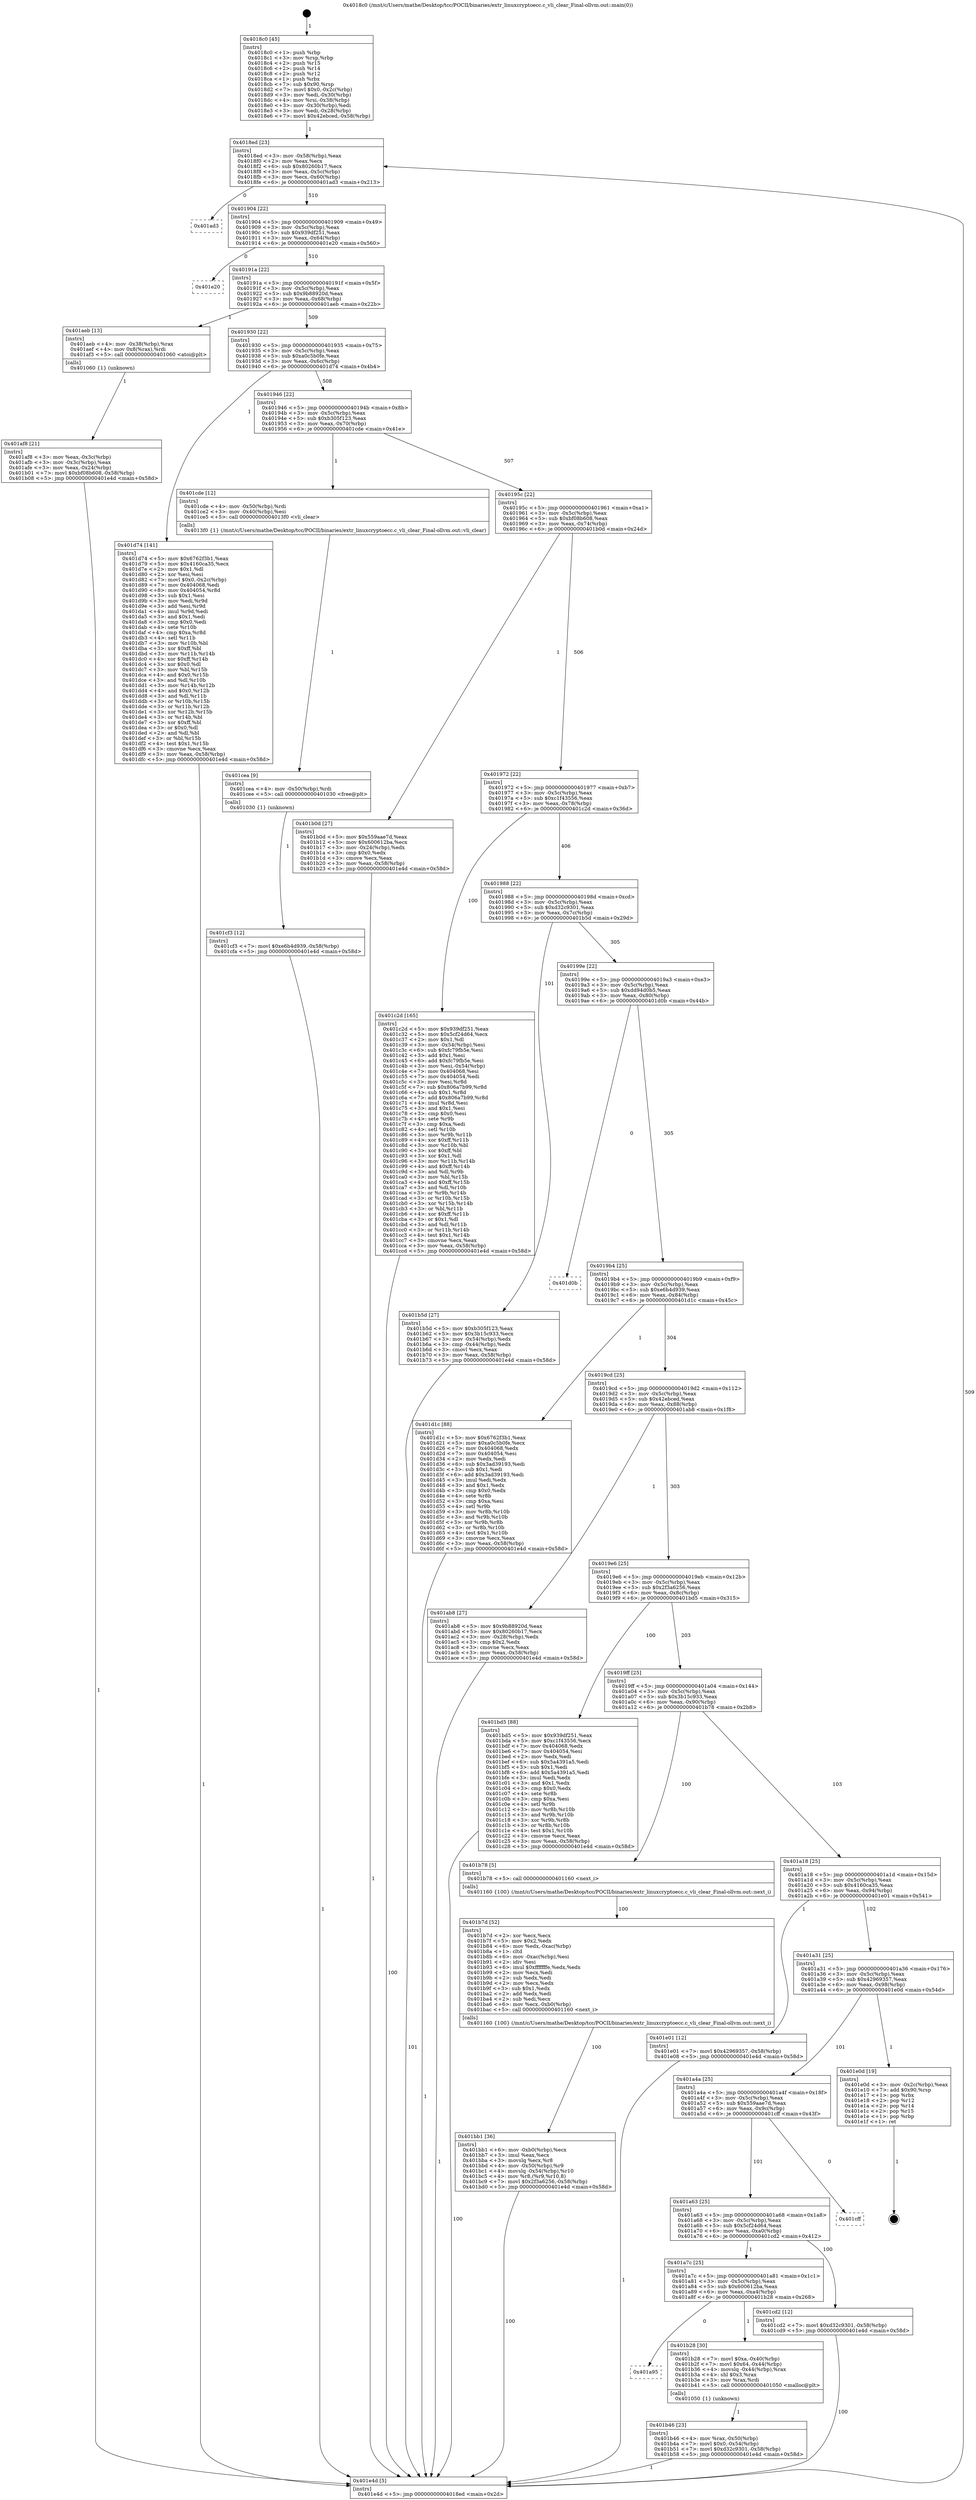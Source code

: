 digraph "0x4018c0" {
  label = "0x4018c0 (/mnt/c/Users/mathe/Desktop/tcc/POCII/binaries/extr_linuxcryptoecc.c_vli_clear_Final-ollvm.out::main(0))"
  labelloc = "t"
  node[shape=record]

  Entry [label="",width=0.3,height=0.3,shape=circle,fillcolor=black,style=filled]
  "0x4018ed" [label="{
     0x4018ed [23]\l
     | [instrs]\l
     &nbsp;&nbsp;0x4018ed \<+3\>: mov -0x58(%rbp),%eax\l
     &nbsp;&nbsp;0x4018f0 \<+2\>: mov %eax,%ecx\l
     &nbsp;&nbsp;0x4018f2 \<+6\>: sub $0x80260b17,%ecx\l
     &nbsp;&nbsp;0x4018f8 \<+3\>: mov %eax,-0x5c(%rbp)\l
     &nbsp;&nbsp;0x4018fb \<+3\>: mov %ecx,-0x60(%rbp)\l
     &nbsp;&nbsp;0x4018fe \<+6\>: je 0000000000401ad3 \<main+0x213\>\l
  }"]
  "0x401ad3" [label="{
     0x401ad3\l
  }", style=dashed]
  "0x401904" [label="{
     0x401904 [22]\l
     | [instrs]\l
     &nbsp;&nbsp;0x401904 \<+5\>: jmp 0000000000401909 \<main+0x49\>\l
     &nbsp;&nbsp;0x401909 \<+3\>: mov -0x5c(%rbp),%eax\l
     &nbsp;&nbsp;0x40190c \<+5\>: sub $0x939df251,%eax\l
     &nbsp;&nbsp;0x401911 \<+3\>: mov %eax,-0x64(%rbp)\l
     &nbsp;&nbsp;0x401914 \<+6\>: je 0000000000401e20 \<main+0x560\>\l
  }"]
  Exit [label="",width=0.3,height=0.3,shape=circle,fillcolor=black,style=filled,peripheries=2]
  "0x401e20" [label="{
     0x401e20\l
  }", style=dashed]
  "0x40191a" [label="{
     0x40191a [22]\l
     | [instrs]\l
     &nbsp;&nbsp;0x40191a \<+5\>: jmp 000000000040191f \<main+0x5f\>\l
     &nbsp;&nbsp;0x40191f \<+3\>: mov -0x5c(%rbp),%eax\l
     &nbsp;&nbsp;0x401922 \<+5\>: sub $0x9b88920d,%eax\l
     &nbsp;&nbsp;0x401927 \<+3\>: mov %eax,-0x68(%rbp)\l
     &nbsp;&nbsp;0x40192a \<+6\>: je 0000000000401aeb \<main+0x22b\>\l
  }"]
  "0x401cf3" [label="{
     0x401cf3 [12]\l
     | [instrs]\l
     &nbsp;&nbsp;0x401cf3 \<+7\>: movl $0xe6b4d939,-0x58(%rbp)\l
     &nbsp;&nbsp;0x401cfa \<+5\>: jmp 0000000000401e4d \<main+0x58d\>\l
  }"]
  "0x401aeb" [label="{
     0x401aeb [13]\l
     | [instrs]\l
     &nbsp;&nbsp;0x401aeb \<+4\>: mov -0x38(%rbp),%rax\l
     &nbsp;&nbsp;0x401aef \<+4\>: mov 0x8(%rax),%rdi\l
     &nbsp;&nbsp;0x401af3 \<+5\>: call 0000000000401060 \<atoi@plt\>\l
     | [calls]\l
     &nbsp;&nbsp;0x401060 \{1\} (unknown)\l
  }"]
  "0x401930" [label="{
     0x401930 [22]\l
     | [instrs]\l
     &nbsp;&nbsp;0x401930 \<+5\>: jmp 0000000000401935 \<main+0x75\>\l
     &nbsp;&nbsp;0x401935 \<+3\>: mov -0x5c(%rbp),%eax\l
     &nbsp;&nbsp;0x401938 \<+5\>: sub $0xa0c5b0fe,%eax\l
     &nbsp;&nbsp;0x40193d \<+3\>: mov %eax,-0x6c(%rbp)\l
     &nbsp;&nbsp;0x401940 \<+6\>: je 0000000000401d74 \<main+0x4b4\>\l
  }"]
  "0x401cea" [label="{
     0x401cea [9]\l
     | [instrs]\l
     &nbsp;&nbsp;0x401cea \<+4\>: mov -0x50(%rbp),%rdi\l
     &nbsp;&nbsp;0x401cee \<+5\>: call 0000000000401030 \<free@plt\>\l
     | [calls]\l
     &nbsp;&nbsp;0x401030 \{1\} (unknown)\l
  }"]
  "0x401d74" [label="{
     0x401d74 [141]\l
     | [instrs]\l
     &nbsp;&nbsp;0x401d74 \<+5\>: mov $0x6762f3b1,%eax\l
     &nbsp;&nbsp;0x401d79 \<+5\>: mov $0x4160ca35,%ecx\l
     &nbsp;&nbsp;0x401d7e \<+2\>: mov $0x1,%dl\l
     &nbsp;&nbsp;0x401d80 \<+2\>: xor %esi,%esi\l
     &nbsp;&nbsp;0x401d82 \<+7\>: movl $0x0,-0x2c(%rbp)\l
     &nbsp;&nbsp;0x401d89 \<+7\>: mov 0x404068,%edi\l
     &nbsp;&nbsp;0x401d90 \<+8\>: mov 0x404054,%r8d\l
     &nbsp;&nbsp;0x401d98 \<+3\>: sub $0x1,%esi\l
     &nbsp;&nbsp;0x401d9b \<+3\>: mov %edi,%r9d\l
     &nbsp;&nbsp;0x401d9e \<+3\>: add %esi,%r9d\l
     &nbsp;&nbsp;0x401da1 \<+4\>: imul %r9d,%edi\l
     &nbsp;&nbsp;0x401da5 \<+3\>: and $0x1,%edi\l
     &nbsp;&nbsp;0x401da8 \<+3\>: cmp $0x0,%edi\l
     &nbsp;&nbsp;0x401dab \<+4\>: sete %r10b\l
     &nbsp;&nbsp;0x401daf \<+4\>: cmp $0xa,%r8d\l
     &nbsp;&nbsp;0x401db3 \<+4\>: setl %r11b\l
     &nbsp;&nbsp;0x401db7 \<+3\>: mov %r10b,%bl\l
     &nbsp;&nbsp;0x401dba \<+3\>: xor $0xff,%bl\l
     &nbsp;&nbsp;0x401dbd \<+3\>: mov %r11b,%r14b\l
     &nbsp;&nbsp;0x401dc0 \<+4\>: xor $0xff,%r14b\l
     &nbsp;&nbsp;0x401dc4 \<+3\>: xor $0x0,%dl\l
     &nbsp;&nbsp;0x401dc7 \<+3\>: mov %bl,%r15b\l
     &nbsp;&nbsp;0x401dca \<+4\>: and $0x0,%r15b\l
     &nbsp;&nbsp;0x401dce \<+3\>: and %dl,%r10b\l
     &nbsp;&nbsp;0x401dd1 \<+3\>: mov %r14b,%r12b\l
     &nbsp;&nbsp;0x401dd4 \<+4\>: and $0x0,%r12b\l
     &nbsp;&nbsp;0x401dd8 \<+3\>: and %dl,%r11b\l
     &nbsp;&nbsp;0x401ddb \<+3\>: or %r10b,%r15b\l
     &nbsp;&nbsp;0x401dde \<+3\>: or %r11b,%r12b\l
     &nbsp;&nbsp;0x401de1 \<+3\>: xor %r12b,%r15b\l
     &nbsp;&nbsp;0x401de4 \<+3\>: or %r14b,%bl\l
     &nbsp;&nbsp;0x401de7 \<+3\>: xor $0xff,%bl\l
     &nbsp;&nbsp;0x401dea \<+3\>: or $0x0,%dl\l
     &nbsp;&nbsp;0x401ded \<+2\>: and %dl,%bl\l
     &nbsp;&nbsp;0x401def \<+3\>: or %bl,%r15b\l
     &nbsp;&nbsp;0x401df2 \<+4\>: test $0x1,%r15b\l
     &nbsp;&nbsp;0x401df6 \<+3\>: cmovne %ecx,%eax\l
     &nbsp;&nbsp;0x401df9 \<+3\>: mov %eax,-0x58(%rbp)\l
     &nbsp;&nbsp;0x401dfc \<+5\>: jmp 0000000000401e4d \<main+0x58d\>\l
  }"]
  "0x401946" [label="{
     0x401946 [22]\l
     | [instrs]\l
     &nbsp;&nbsp;0x401946 \<+5\>: jmp 000000000040194b \<main+0x8b\>\l
     &nbsp;&nbsp;0x40194b \<+3\>: mov -0x5c(%rbp),%eax\l
     &nbsp;&nbsp;0x40194e \<+5\>: sub $0xb305f123,%eax\l
     &nbsp;&nbsp;0x401953 \<+3\>: mov %eax,-0x70(%rbp)\l
     &nbsp;&nbsp;0x401956 \<+6\>: je 0000000000401cde \<main+0x41e\>\l
  }"]
  "0x401bb1" [label="{
     0x401bb1 [36]\l
     | [instrs]\l
     &nbsp;&nbsp;0x401bb1 \<+6\>: mov -0xb0(%rbp),%ecx\l
     &nbsp;&nbsp;0x401bb7 \<+3\>: imul %eax,%ecx\l
     &nbsp;&nbsp;0x401bba \<+3\>: movslq %ecx,%r8\l
     &nbsp;&nbsp;0x401bbd \<+4\>: mov -0x50(%rbp),%r9\l
     &nbsp;&nbsp;0x401bc1 \<+4\>: movslq -0x54(%rbp),%r10\l
     &nbsp;&nbsp;0x401bc5 \<+4\>: mov %r8,(%r9,%r10,8)\l
     &nbsp;&nbsp;0x401bc9 \<+7\>: movl $0x2f3a6256,-0x58(%rbp)\l
     &nbsp;&nbsp;0x401bd0 \<+5\>: jmp 0000000000401e4d \<main+0x58d\>\l
  }"]
  "0x401cde" [label="{
     0x401cde [12]\l
     | [instrs]\l
     &nbsp;&nbsp;0x401cde \<+4\>: mov -0x50(%rbp),%rdi\l
     &nbsp;&nbsp;0x401ce2 \<+3\>: mov -0x40(%rbp),%esi\l
     &nbsp;&nbsp;0x401ce5 \<+5\>: call 00000000004013f0 \<vli_clear\>\l
     | [calls]\l
     &nbsp;&nbsp;0x4013f0 \{1\} (/mnt/c/Users/mathe/Desktop/tcc/POCII/binaries/extr_linuxcryptoecc.c_vli_clear_Final-ollvm.out::vli_clear)\l
  }"]
  "0x40195c" [label="{
     0x40195c [22]\l
     | [instrs]\l
     &nbsp;&nbsp;0x40195c \<+5\>: jmp 0000000000401961 \<main+0xa1\>\l
     &nbsp;&nbsp;0x401961 \<+3\>: mov -0x5c(%rbp),%eax\l
     &nbsp;&nbsp;0x401964 \<+5\>: sub $0xbf08b608,%eax\l
     &nbsp;&nbsp;0x401969 \<+3\>: mov %eax,-0x74(%rbp)\l
     &nbsp;&nbsp;0x40196c \<+6\>: je 0000000000401b0d \<main+0x24d\>\l
  }"]
  "0x401b7d" [label="{
     0x401b7d [52]\l
     | [instrs]\l
     &nbsp;&nbsp;0x401b7d \<+2\>: xor %ecx,%ecx\l
     &nbsp;&nbsp;0x401b7f \<+5\>: mov $0x2,%edx\l
     &nbsp;&nbsp;0x401b84 \<+6\>: mov %edx,-0xac(%rbp)\l
     &nbsp;&nbsp;0x401b8a \<+1\>: cltd\l
     &nbsp;&nbsp;0x401b8b \<+6\>: mov -0xac(%rbp),%esi\l
     &nbsp;&nbsp;0x401b91 \<+2\>: idiv %esi\l
     &nbsp;&nbsp;0x401b93 \<+6\>: imul $0xfffffffe,%edx,%edx\l
     &nbsp;&nbsp;0x401b99 \<+2\>: mov %ecx,%edi\l
     &nbsp;&nbsp;0x401b9b \<+2\>: sub %edx,%edi\l
     &nbsp;&nbsp;0x401b9d \<+2\>: mov %ecx,%edx\l
     &nbsp;&nbsp;0x401b9f \<+3\>: sub $0x1,%edx\l
     &nbsp;&nbsp;0x401ba2 \<+2\>: add %edx,%edi\l
     &nbsp;&nbsp;0x401ba4 \<+2\>: sub %edi,%ecx\l
     &nbsp;&nbsp;0x401ba6 \<+6\>: mov %ecx,-0xb0(%rbp)\l
     &nbsp;&nbsp;0x401bac \<+5\>: call 0000000000401160 \<next_i\>\l
     | [calls]\l
     &nbsp;&nbsp;0x401160 \{100\} (/mnt/c/Users/mathe/Desktop/tcc/POCII/binaries/extr_linuxcryptoecc.c_vli_clear_Final-ollvm.out::next_i)\l
  }"]
  "0x401b0d" [label="{
     0x401b0d [27]\l
     | [instrs]\l
     &nbsp;&nbsp;0x401b0d \<+5\>: mov $0x559aae7d,%eax\l
     &nbsp;&nbsp;0x401b12 \<+5\>: mov $0x600612ba,%ecx\l
     &nbsp;&nbsp;0x401b17 \<+3\>: mov -0x24(%rbp),%edx\l
     &nbsp;&nbsp;0x401b1a \<+3\>: cmp $0x0,%edx\l
     &nbsp;&nbsp;0x401b1d \<+3\>: cmove %ecx,%eax\l
     &nbsp;&nbsp;0x401b20 \<+3\>: mov %eax,-0x58(%rbp)\l
     &nbsp;&nbsp;0x401b23 \<+5\>: jmp 0000000000401e4d \<main+0x58d\>\l
  }"]
  "0x401972" [label="{
     0x401972 [22]\l
     | [instrs]\l
     &nbsp;&nbsp;0x401972 \<+5\>: jmp 0000000000401977 \<main+0xb7\>\l
     &nbsp;&nbsp;0x401977 \<+3\>: mov -0x5c(%rbp),%eax\l
     &nbsp;&nbsp;0x40197a \<+5\>: sub $0xc1f43556,%eax\l
     &nbsp;&nbsp;0x40197f \<+3\>: mov %eax,-0x78(%rbp)\l
     &nbsp;&nbsp;0x401982 \<+6\>: je 0000000000401c2d \<main+0x36d\>\l
  }"]
  "0x401b46" [label="{
     0x401b46 [23]\l
     | [instrs]\l
     &nbsp;&nbsp;0x401b46 \<+4\>: mov %rax,-0x50(%rbp)\l
     &nbsp;&nbsp;0x401b4a \<+7\>: movl $0x0,-0x54(%rbp)\l
     &nbsp;&nbsp;0x401b51 \<+7\>: movl $0xd32c9301,-0x58(%rbp)\l
     &nbsp;&nbsp;0x401b58 \<+5\>: jmp 0000000000401e4d \<main+0x58d\>\l
  }"]
  "0x401c2d" [label="{
     0x401c2d [165]\l
     | [instrs]\l
     &nbsp;&nbsp;0x401c2d \<+5\>: mov $0x939df251,%eax\l
     &nbsp;&nbsp;0x401c32 \<+5\>: mov $0x5cf24d64,%ecx\l
     &nbsp;&nbsp;0x401c37 \<+2\>: mov $0x1,%dl\l
     &nbsp;&nbsp;0x401c39 \<+3\>: mov -0x54(%rbp),%esi\l
     &nbsp;&nbsp;0x401c3c \<+6\>: sub $0xfc79fb5e,%esi\l
     &nbsp;&nbsp;0x401c42 \<+3\>: add $0x1,%esi\l
     &nbsp;&nbsp;0x401c45 \<+6\>: add $0xfc79fb5e,%esi\l
     &nbsp;&nbsp;0x401c4b \<+3\>: mov %esi,-0x54(%rbp)\l
     &nbsp;&nbsp;0x401c4e \<+7\>: mov 0x404068,%esi\l
     &nbsp;&nbsp;0x401c55 \<+7\>: mov 0x404054,%edi\l
     &nbsp;&nbsp;0x401c5c \<+3\>: mov %esi,%r8d\l
     &nbsp;&nbsp;0x401c5f \<+7\>: sub $0x806a7b99,%r8d\l
     &nbsp;&nbsp;0x401c66 \<+4\>: sub $0x1,%r8d\l
     &nbsp;&nbsp;0x401c6a \<+7\>: add $0x806a7b99,%r8d\l
     &nbsp;&nbsp;0x401c71 \<+4\>: imul %r8d,%esi\l
     &nbsp;&nbsp;0x401c75 \<+3\>: and $0x1,%esi\l
     &nbsp;&nbsp;0x401c78 \<+3\>: cmp $0x0,%esi\l
     &nbsp;&nbsp;0x401c7b \<+4\>: sete %r9b\l
     &nbsp;&nbsp;0x401c7f \<+3\>: cmp $0xa,%edi\l
     &nbsp;&nbsp;0x401c82 \<+4\>: setl %r10b\l
     &nbsp;&nbsp;0x401c86 \<+3\>: mov %r9b,%r11b\l
     &nbsp;&nbsp;0x401c89 \<+4\>: xor $0xff,%r11b\l
     &nbsp;&nbsp;0x401c8d \<+3\>: mov %r10b,%bl\l
     &nbsp;&nbsp;0x401c90 \<+3\>: xor $0xff,%bl\l
     &nbsp;&nbsp;0x401c93 \<+3\>: xor $0x1,%dl\l
     &nbsp;&nbsp;0x401c96 \<+3\>: mov %r11b,%r14b\l
     &nbsp;&nbsp;0x401c99 \<+4\>: and $0xff,%r14b\l
     &nbsp;&nbsp;0x401c9d \<+3\>: and %dl,%r9b\l
     &nbsp;&nbsp;0x401ca0 \<+3\>: mov %bl,%r15b\l
     &nbsp;&nbsp;0x401ca3 \<+4\>: and $0xff,%r15b\l
     &nbsp;&nbsp;0x401ca7 \<+3\>: and %dl,%r10b\l
     &nbsp;&nbsp;0x401caa \<+3\>: or %r9b,%r14b\l
     &nbsp;&nbsp;0x401cad \<+3\>: or %r10b,%r15b\l
     &nbsp;&nbsp;0x401cb0 \<+3\>: xor %r15b,%r14b\l
     &nbsp;&nbsp;0x401cb3 \<+3\>: or %bl,%r11b\l
     &nbsp;&nbsp;0x401cb6 \<+4\>: xor $0xff,%r11b\l
     &nbsp;&nbsp;0x401cba \<+3\>: or $0x1,%dl\l
     &nbsp;&nbsp;0x401cbd \<+3\>: and %dl,%r11b\l
     &nbsp;&nbsp;0x401cc0 \<+3\>: or %r11b,%r14b\l
     &nbsp;&nbsp;0x401cc3 \<+4\>: test $0x1,%r14b\l
     &nbsp;&nbsp;0x401cc7 \<+3\>: cmovne %ecx,%eax\l
     &nbsp;&nbsp;0x401cca \<+3\>: mov %eax,-0x58(%rbp)\l
     &nbsp;&nbsp;0x401ccd \<+5\>: jmp 0000000000401e4d \<main+0x58d\>\l
  }"]
  "0x401988" [label="{
     0x401988 [22]\l
     | [instrs]\l
     &nbsp;&nbsp;0x401988 \<+5\>: jmp 000000000040198d \<main+0xcd\>\l
     &nbsp;&nbsp;0x40198d \<+3\>: mov -0x5c(%rbp),%eax\l
     &nbsp;&nbsp;0x401990 \<+5\>: sub $0xd32c9301,%eax\l
     &nbsp;&nbsp;0x401995 \<+3\>: mov %eax,-0x7c(%rbp)\l
     &nbsp;&nbsp;0x401998 \<+6\>: je 0000000000401b5d \<main+0x29d\>\l
  }"]
  "0x401a95" [label="{
     0x401a95\l
  }", style=dashed]
  "0x401b5d" [label="{
     0x401b5d [27]\l
     | [instrs]\l
     &nbsp;&nbsp;0x401b5d \<+5\>: mov $0xb305f123,%eax\l
     &nbsp;&nbsp;0x401b62 \<+5\>: mov $0x3b15c933,%ecx\l
     &nbsp;&nbsp;0x401b67 \<+3\>: mov -0x54(%rbp),%edx\l
     &nbsp;&nbsp;0x401b6a \<+3\>: cmp -0x44(%rbp),%edx\l
     &nbsp;&nbsp;0x401b6d \<+3\>: cmovl %ecx,%eax\l
     &nbsp;&nbsp;0x401b70 \<+3\>: mov %eax,-0x58(%rbp)\l
     &nbsp;&nbsp;0x401b73 \<+5\>: jmp 0000000000401e4d \<main+0x58d\>\l
  }"]
  "0x40199e" [label="{
     0x40199e [22]\l
     | [instrs]\l
     &nbsp;&nbsp;0x40199e \<+5\>: jmp 00000000004019a3 \<main+0xe3\>\l
     &nbsp;&nbsp;0x4019a3 \<+3\>: mov -0x5c(%rbp),%eax\l
     &nbsp;&nbsp;0x4019a6 \<+5\>: sub $0xdd94d0b5,%eax\l
     &nbsp;&nbsp;0x4019ab \<+3\>: mov %eax,-0x80(%rbp)\l
     &nbsp;&nbsp;0x4019ae \<+6\>: je 0000000000401d0b \<main+0x44b\>\l
  }"]
  "0x401b28" [label="{
     0x401b28 [30]\l
     | [instrs]\l
     &nbsp;&nbsp;0x401b28 \<+7\>: movl $0xa,-0x40(%rbp)\l
     &nbsp;&nbsp;0x401b2f \<+7\>: movl $0x64,-0x44(%rbp)\l
     &nbsp;&nbsp;0x401b36 \<+4\>: movslq -0x44(%rbp),%rax\l
     &nbsp;&nbsp;0x401b3a \<+4\>: shl $0x3,%rax\l
     &nbsp;&nbsp;0x401b3e \<+3\>: mov %rax,%rdi\l
     &nbsp;&nbsp;0x401b41 \<+5\>: call 0000000000401050 \<malloc@plt\>\l
     | [calls]\l
     &nbsp;&nbsp;0x401050 \{1\} (unknown)\l
  }"]
  "0x401d0b" [label="{
     0x401d0b\l
  }", style=dashed]
  "0x4019b4" [label="{
     0x4019b4 [25]\l
     | [instrs]\l
     &nbsp;&nbsp;0x4019b4 \<+5\>: jmp 00000000004019b9 \<main+0xf9\>\l
     &nbsp;&nbsp;0x4019b9 \<+3\>: mov -0x5c(%rbp),%eax\l
     &nbsp;&nbsp;0x4019bc \<+5\>: sub $0xe6b4d939,%eax\l
     &nbsp;&nbsp;0x4019c1 \<+6\>: mov %eax,-0x84(%rbp)\l
     &nbsp;&nbsp;0x4019c7 \<+6\>: je 0000000000401d1c \<main+0x45c\>\l
  }"]
  "0x401a7c" [label="{
     0x401a7c [25]\l
     | [instrs]\l
     &nbsp;&nbsp;0x401a7c \<+5\>: jmp 0000000000401a81 \<main+0x1c1\>\l
     &nbsp;&nbsp;0x401a81 \<+3\>: mov -0x5c(%rbp),%eax\l
     &nbsp;&nbsp;0x401a84 \<+5\>: sub $0x600612ba,%eax\l
     &nbsp;&nbsp;0x401a89 \<+6\>: mov %eax,-0xa4(%rbp)\l
     &nbsp;&nbsp;0x401a8f \<+6\>: je 0000000000401b28 \<main+0x268\>\l
  }"]
  "0x401d1c" [label="{
     0x401d1c [88]\l
     | [instrs]\l
     &nbsp;&nbsp;0x401d1c \<+5\>: mov $0x6762f3b1,%eax\l
     &nbsp;&nbsp;0x401d21 \<+5\>: mov $0xa0c5b0fe,%ecx\l
     &nbsp;&nbsp;0x401d26 \<+7\>: mov 0x404068,%edx\l
     &nbsp;&nbsp;0x401d2d \<+7\>: mov 0x404054,%esi\l
     &nbsp;&nbsp;0x401d34 \<+2\>: mov %edx,%edi\l
     &nbsp;&nbsp;0x401d36 \<+6\>: sub $0x3ad39193,%edi\l
     &nbsp;&nbsp;0x401d3c \<+3\>: sub $0x1,%edi\l
     &nbsp;&nbsp;0x401d3f \<+6\>: add $0x3ad39193,%edi\l
     &nbsp;&nbsp;0x401d45 \<+3\>: imul %edi,%edx\l
     &nbsp;&nbsp;0x401d48 \<+3\>: and $0x1,%edx\l
     &nbsp;&nbsp;0x401d4b \<+3\>: cmp $0x0,%edx\l
     &nbsp;&nbsp;0x401d4e \<+4\>: sete %r8b\l
     &nbsp;&nbsp;0x401d52 \<+3\>: cmp $0xa,%esi\l
     &nbsp;&nbsp;0x401d55 \<+4\>: setl %r9b\l
     &nbsp;&nbsp;0x401d59 \<+3\>: mov %r8b,%r10b\l
     &nbsp;&nbsp;0x401d5c \<+3\>: and %r9b,%r10b\l
     &nbsp;&nbsp;0x401d5f \<+3\>: xor %r9b,%r8b\l
     &nbsp;&nbsp;0x401d62 \<+3\>: or %r8b,%r10b\l
     &nbsp;&nbsp;0x401d65 \<+4\>: test $0x1,%r10b\l
     &nbsp;&nbsp;0x401d69 \<+3\>: cmovne %ecx,%eax\l
     &nbsp;&nbsp;0x401d6c \<+3\>: mov %eax,-0x58(%rbp)\l
     &nbsp;&nbsp;0x401d6f \<+5\>: jmp 0000000000401e4d \<main+0x58d\>\l
  }"]
  "0x4019cd" [label="{
     0x4019cd [25]\l
     | [instrs]\l
     &nbsp;&nbsp;0x4019cd \<+5\>: jmp 00000000004019d2 \<main+0x112\>\l
     &nbsp;&nbsp;0x4019d2 \<+3\>: mov -0x5c(%rbp),%eax\l
     &nbsp;&nbsp;0x4019d5 \<+5\>: sub $0x42ebced,%eax\l
     &nbsp;&nbsp;0x4019da \<+6\>: mov %eax,-0x88(%rbp)\l
     &nbsp;&nbsp;0x4019e0 \<+6\>: je 0000000000401ab8 \<main+0x1f8\>\l
  }"]
  "0x401cd2" [label="{
     0x401cd2 [12]\l
     | [instrs]\l
     &nbsp;&nbsp;0x401cd2 \<+7\>: movl $0xd32c9301,-0x58(%rbp)\l
     &nbsp;&nbsp;0x401cd9 \<+5\>: jmp 0000000000401e4d \<main+0x58d\>\l
  }"]
  "0x401ab8" [label="{
     0x401ab8 [27]\l
     | [instrs]\l
     &nbsp;&nbsp;0x401ab8 \<+5\>: mov $0x9b88920d,%eax\l
     &nbsp;&nbsp;0x401abd \<+5\>: mov $0x80260b17,%ecx\l
     &nbsp;&nbsp;0x401ac2 \<+3\>: mov -0x28(%rbp),%edx\l
     &nbsp;&nbsp;0x401ac5 \<+3\>: cmp $0x2,%edx\l
     &nbsp;&nbsp;0x401ac8 \<+3\>: cmovne %ecx,%eax\l
     &nbsp;&nbsp;0x401acb \<+3\>: mov %eax,-0x58(%rbp)\l
     &nbsp;&nbsp;0x401ace \<+5\>: jmp 0000000000401e4d \<main+0x58d\>\l
  }"]
  "0x4019e6" [label="{
     0x4019e6 [25]\l
     | [instrs]\l
     &nbsp;&nbsp;0x4019e6 \<+5\>: jmp 00000000004019eb \<main+0x12b\>\l
     &nbsp;&nbsp;0x4019eb \<+3\>: mov -0x5c(%rbp),%eax\l
     &nbsp;&nbsp;0x4019ee \<+5\>: sub $0x2f3a6256,%eax\l
     &nbsp;&nbsp;0x4019f3 \<+6\>: mov %eax,-0x8c(%rbp)\l
     &nbsp;&nbsp;0x4019f9 \<+6\>: je 0000000000401bd5 \<main+0x315\>\l
  }"]
  "0x401e4d" [label="{
     0x401e4d [5]\l
     | [instrs]\l
     &nbsp;&nbsp;0x401e4d \<+5\>: jmp 00000000004018ed \<main+0x2d\>\l
  }"]
  "0x4018c0" [label="{
     0x4018c0 [45]\l
     | [instrs]\l
     &nbsp;&nbsp;0x4018c0 \<+1\>: push %rbp\l
     &nbsp;&nbsp;0x4018c1 \<+3\>: mov %rsp,%rbp\l
     &nbsp;&nbsp;0x4018c4 \<+2\>: push %r15\l
     &nbsp;&nbsp;0x4018c6 \<+2\>: push %r14\l
     &nbsp;&nbsp;0x4018c8 \<+2\>: push %r12\l
     &nbsp;&nbsp;0x4018ca \<+1\>: push %rbx\l
     &nbsp;&nbsp;0x4018cb \<+7\>: sub $0x90,%rsp\l
     &nbsp;&nbsp;0x4018d2 \<+7\>: movl $0x0,-0x2c(%rbp)\l
     &nbsp;&nbsp;0x4018d9 \<+3\>: mov %edi,-0x30(%rbp)\l
     &nbsp;&nbsp;0x4018dc \<+4\>: mov %rsi,-0x38(%rbp)\l
     &nbsp;&nbsp;0x4018e0 \<+3\>: mov -0x30(%rbp),%edi\l
     &nbsp;&nbsp;0x4018e3 \<+3\>: mov %edi,-0x28(%rbp)\l
     &nbsp;&nbsp;0x4018e6 \<+7\>: movl $0x42ebced,-0x58(%rbp)\l
  }"]
  "0x401af8" [label="{
     0x401af8 [21]\l
     | [instrs]\l
     &nbsp;&nbsp;0x401af8 \<+3\>: mov %eax,-0x3c(%rbp)\l
     &nbsp;&nbsp;0x401afb \<+3\>: mov -0x3c(%rbp),%eax\l
     &nbsp;&nbsp;0x401afe \<+3\>: mov %eax,-0x24(%rbp)\l
     &nbsp;&nbsp;0x401b01 \<+7\>: movl $0xbf08b608,-0x58(%rbp)\l
     &nbsp;&nbsp;0x401b08 \<+5\>: jmp 0000000000401e4d \<main+0x58d\>\l
  }"]
  "0x401a63" [label="{
     0x401a63 [25]\l
     | [instrs]\l
     &nbsp;&nbsp;0x401a63 \<+5\>: jmp 0000000000401a68 \<main+0x1a8\>\l
     &nbsp;&nbsp;0x401a68 \<+3\>: mov -0x5c(%rbp),%eax\l
     &nbsp;&nbsp;0x401a6b \<+5\>: sub $0x5cf24d64,%eax\l
     &nbsp;&nbsp;0x401a70 \<+6\>: mov %eax,-0xa0(%rbp)\l
     &nbsp;&nbsp;0x401a76 \<+6\>: je 0000000000401cd2 \<main+0x412\>\l
  }"]
  "0x401bd5" [label="{
     0x401bd5 [88]\l
     | [instrs]\l
     &nbsp;&nbsp;0x401bd5 \<+5\>: mov $0x939df251,%eax\l
     &nbsp;&nbsp;0x401bda \<+5\>: mov $0xc1f43556,%ecx\l
     &nbsp;&nbsp;0x401bdf \<+7\>: mov 0x404068,%edx\l
     &nbsp;&nbsp;0x401be6 \<+7\>: mov 0x404054,%esi\l
     &nbsp;&nbsp;0x401bed \<+2\>: mov %edx,%edi\l
     &nbsp;&nbsp;0x401bef \<+6\>: sub $0x5a4391a5,%edi\l
     &nbsp;&nbsp;0x401bf5 \<+3\>: sub $0x1,%edi\l
     &nbsp;&nbsp;0x401bf8 \<+6\>: add $0x5a4391a5,%edi\l
     &nbsp;&nbsp;0x401bfe \<+3\>: imul %edi,%edx\l
     &nbsp;&nbsp;0x401c01 \<+3\>: and $0x1,%edx\l
     &nbsp;&nbsp;0x401c04 \<+3\>: cmp $0x0,%edx\l
     &nbsp;&nbsp;0x401c07 \<+4\>: sete %r8b\l
     &nbsp;&nbsp;0x401c0b \<+3\>: cmp $0xa,%esi\l
     &nbsp;&nbsp;0x401c0e \<+4\>: setl %r9b\l
     &nbsp;&nbsp;0x401c12 \<+3\>: mov %r8b,%r10b\l
     &nbsp;&nbsp;0x401c15 \<+3\>: and %r9b,%r10b\l
     &nbsp;&nbsp;0x401c18 \<+3\>: xor %r9b,%r8b\l
     &nbsp;&nbsp;0x401c1b \<+3\>: or %r8b,%r10b\l
     &nbsp;&nbsp;0x401c1e \<+4\>: test $0x1,%r10b\l
     &nbsp;&nbsp;0x401c22 \<+3\>: cmovne %ecx,%eax\l
     &nbsp;&nbsp;0x401c25 \<+3\>: mov %eax,-0x58(%rbp)\l
     &nbsp;&nbsp;0x401c28 \<+5\>: jmp 0000000000401e4d \<main+0x58d\>\l
  }"]
  "0x4019ff" [label="{
     0x4019ff [25]\l
     | [instrs]\l
     &nbsp;&nbsp;0x4019ff \<+5\>: jmp 0000000000401a04 \<main+0x144\>\l
     &nbsp;&nbsp;0x401a04 \<+3\>: mov -0x5c(%rbp),%eax\l
     &nbsp;&nbsp;0x401a07 \<+5\>: sub $0x3b15c933,%eax\l
     &nbsp;&nbsp;0x401a0c \<+6\>: mov %eax,-0x90(%rbp)\l
     &nbsp;&nbsp;0x401a12 \<+6\>: je 0000000000401b78 \<main+0x2b8\>\l
  }"]
  "0x401cff" [label="{
     0x401cff\l
  }", style=dashed]
  "0x401b78" [label="{
     0x401b78 [5]\l
     | [instrs]\l
     &nbsp;&nbsp;0x401b78 \<+5\>: call 0000000000401160 \<next_i\>\l
     | [calls]\l
     &nbsp;&nbsp;0x401160 \{100\} (/mnt/c/Users/mathe/Desktop/tcc/POCII/binaries/extr_linuxcryptoecc.c_vli_clear_Final-ollvm.out::next_i)\l
  }"]
  "0x401a18" [label="{
     0x401a18 [25]\l
     | [instrs]\l
     &nbsp;&nbsp;0x401a18 \<+5\>: jmp 0000000000401a1d \<main+0x15d\>\l
     &nbsp;&nbsp;0x401a1d \<+3\>: mov -0x5c(%rbp),%eax\l
     &nbsp;&nbsp;0x401a20 \<+5\>: sub $0x4160ca35,%eax\l
     &nbsp;&nbsp;0x401a25 \<+6\>: mov %eax,-0x94(%rbp)\l
     &nbsp;&nbsp;0x401a2b \<+6\>: je 0000000000401e01 \<main+0x541\>\l
  }"]
  "0x401a4a" [label="{
     0x401a4a [25]\l
     | [instrs]\l
     &nbsp;&nbsp;0x401a4a \<+5\>: jmp 0000000000401a4f \<main+0x18f\>\l
     &nbsp;&nbsp;0x401a4f \<+3\>: mov -0x5c(%rbp),%eax\l
     &nbsp;&nbsp;0x401a52 \<+5\>: sub $0x559aae7d,%eax\l
     &nbsp;&nbsp;0x401a57 \<+6\>: mov %eax,-0x9c(%rbp)\l
     &nbsp;&nbsp;0x401a5d \<+6\>: je 0000000000401cff \<main+0x43f\>\l
  }"]
  "0x401e01" [label="{
     0x401e01 [12]\l
     | [instrs]\l
     &nbsp;&nbsp;0x401e01 \<+7\>: movl $0x42969357,-0x58(%rbp)\l
     &nbsp;&nbsp;0x401e08 \<+5\>: jmp 0000000000401e4d \<main+0x58d\>\l
  }"]
  "0x401a31" [label="{
     0x401a31 [25]\l
     | [instrs]\l
     &nbsp;&nbsp;0x401a31 \<+5\>: jmp 0000000000401a36 \<main+0x176\>\l
     &nbsp;&nbsp;0x401a36 \<+3\>: mov -0x5c(%rbp),%eax\l
     &nbsp;&nbsp;0x401a39 \<+5\>: sub $0x42969357,%eax\l
     &nbsp;&nbsp;0x401a3e \<+6\>: mov %eax,-0x98(%rbp)\l
     &nbsp;&nbsp;0x401a44 \<+6\>: je 0000000000401e0d \<main+0x54d\>\l
  }"]
  "0x401e0d" [label="{
     0x401e0d [19]\l
     | [instrs]\l
     &nbsp;&nbsp;0x401e0d \<+3\>: mov -0x2c(%rbp),%eax\l
     &nbsp;&nbsp;0x401e10 \<+7\>: add $0x90,%rsp\l
     &nbsp;&nbsp;0x401e17 \<+1\>: pop %rbx\l
     &nbsp;&nbsp;0x401e18 \<+2\>: pop %r12\l
     &nbsp;&nbsp;0x401e1a \<+2\>: pop %r14\l
     &nbsp;&nbsp;0x401e1c \<+2\>: pop %r15\l
     &nbsp;&nbsp;0x401e1e \<+1\>: pop %rbp\l
     &nbsp;&nbsp;0x401e1f \<+1\>: ret\l
  }"]
  Entry -> "0x4018c0" [label=" 1"]
  "0x4018ed" -> "0x401ad3" [label=" 0"]
  "0x4018ed" -> "0x401904" [label=" 510"]
  "0x401e0d" -> Exit [label=" 1"]
  "0x401904" -> "0x401e20" [label=" 0"]
  "0x401904" -> "0x40191a" [label=" 510"]
  "0x401e01" -> "0x401e4d" [label=" 1"]
  "0x40191a" -> "0x401aeb" [label=" 1"]
  "0x40191a" -> "0x401930" [label=" 509"]
  "0x401d74" -> "0x401e4d" [label=" 1"]
  "0x401930" -> "0x401d74" [label=" 1"]
  "0x401930" -> "0x401946" [label=" 508"]
  "0x401d1c" -> "0x401e4d" [label=" 1"]
  "0x401946" -> "0x401cde" [label=" 1"]
  "0x401946" -> "0x40195c" [label=" 507"]
  "0x401cf3" -> "0x401e4d" [label=" 1"]
  "0x40195c" -> "0x401b0d" [label=" 1"]
  "0x40195c" -> "0x401972" [label=" 506"]
  "0x401cea" -> "0x401cf3" [label=" 1"]
  "0x401972" -> "0x401c2d" [label=" 100"]
  "0x401972" -> "0x401988" [label=" 406"]
  "0x401cde" -> "0x401cea" [label=" 1"]
  "0x401988" -> "0x401b5d" [label=" 101"]
  "0x401988" -> "0x40199e" [label=" 305"]
  "0x401cd2" -> "0x401e4d" [label=" 100"]
  "0x40199e" -> "0x401d0b" [label=" 0"]
  "0x40199e" -> "0x4019b4" [label=" 305"]
  "0x401c2d" -> "0x401e4d" [label=" 100"]
  "0x4019b4" -> "0x401d1c" [label=" 1"]
  "0x4019b4" -> "0x4019cd" [label=" 304"]
  "0x401bb1" -> "0x401e4d" [label=" 100"]
  "0x4019cd" -> "0x401ab8" [label=" 1"]
  "0x4019cd" -> "0x4019e6" [label=" 303"]
  "0x401ab8" -> "0x401e4d" [label=" 1"]
  "0x4018c0" -> "0x4018ed" [label=" 1"]
  "0x401e4d" -> "0x4018ed" [label=" 509"]
  "0x401aeb" -> "0x401af8" [label=" 1"]
  "0x401af8" -> "0x401e4d" [label=" 1"]
  "0x401b0d" -> "0x401e4d" [label=" 1"]
  "0x401b7d" -> "0x401bb1" [label=" 100"]
  "0x4019e6" -> "0x401bd5" [label=" 100"]
  "0x4019e6" -> "0x4019ff" [label=" 203"]
  "0x401b5d" -> "0x401e4d" [label=" 101"]
  "0x4019ff" -> "0x401b78" [label=" 100"]
  "0x4019ff" -> "0x401a18" [label=" 103"]
  "0x401b46" -> "0x401e4d" [label=" 1"]
  "0x401a18" -> "0x401e01" [label=" 1"]
  "0x401a18" -> "0x401a31" [label=" 102"]
  "0x401a7c" -> "0x401a95" [label=" 0"]
  "0x401a31" -> "0x401e0d" [label=" 1"]
  "0x401a31" -> "0x401a4a" [label=" 101"]
  "0x401b28" -> "0x401b46" [label=" 1"]
  "0x401a4a" -> "0x401cff" [label=" 0"]
  "0x401a4a" -> "0x401a63" [label=" 101"]
  "0x401b78" -> "0x401b7d" [label=" 100"]
  "0x401a63" -> "0x401cd2" [label=" 100"]
  "0x401a63" -> "0x401a7c" [label=" 1"]
  "0x401bd5" -> "0x401e4d" [label=" 100"]
  "0x401a7c" -> "0x401b28" [label=" 1"]
}
